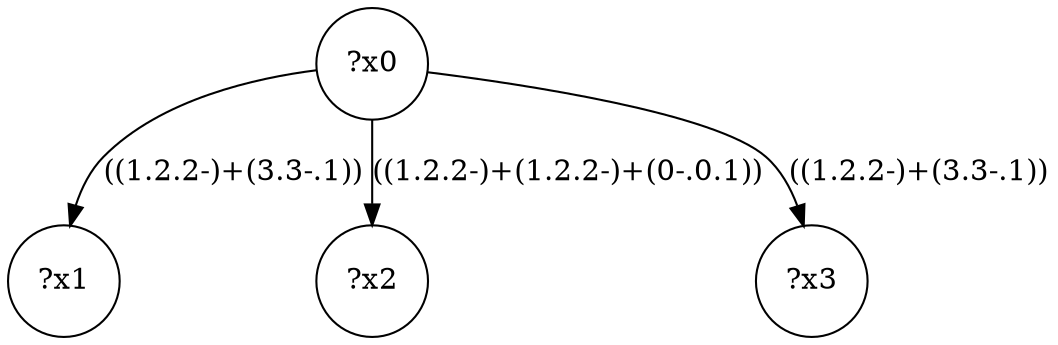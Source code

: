 digraph g {
	x0 [shape=circle, label="?x0"];
	x1 [shape=circle, label="?x1"];
	x0 -> x1 [label="((1.2.2-)+(3.3-.1))"];
	x2 [shape=circle, label="?x2"];
	x0 -> x2 [label="((1.2.2-)+(1.2.2-)+(0-.0.1))"];
	x3 [shape=circle, label="?x3"];
	x0 -> x3 [label="((1.2.2-)+(3.3-.1))"];
}
